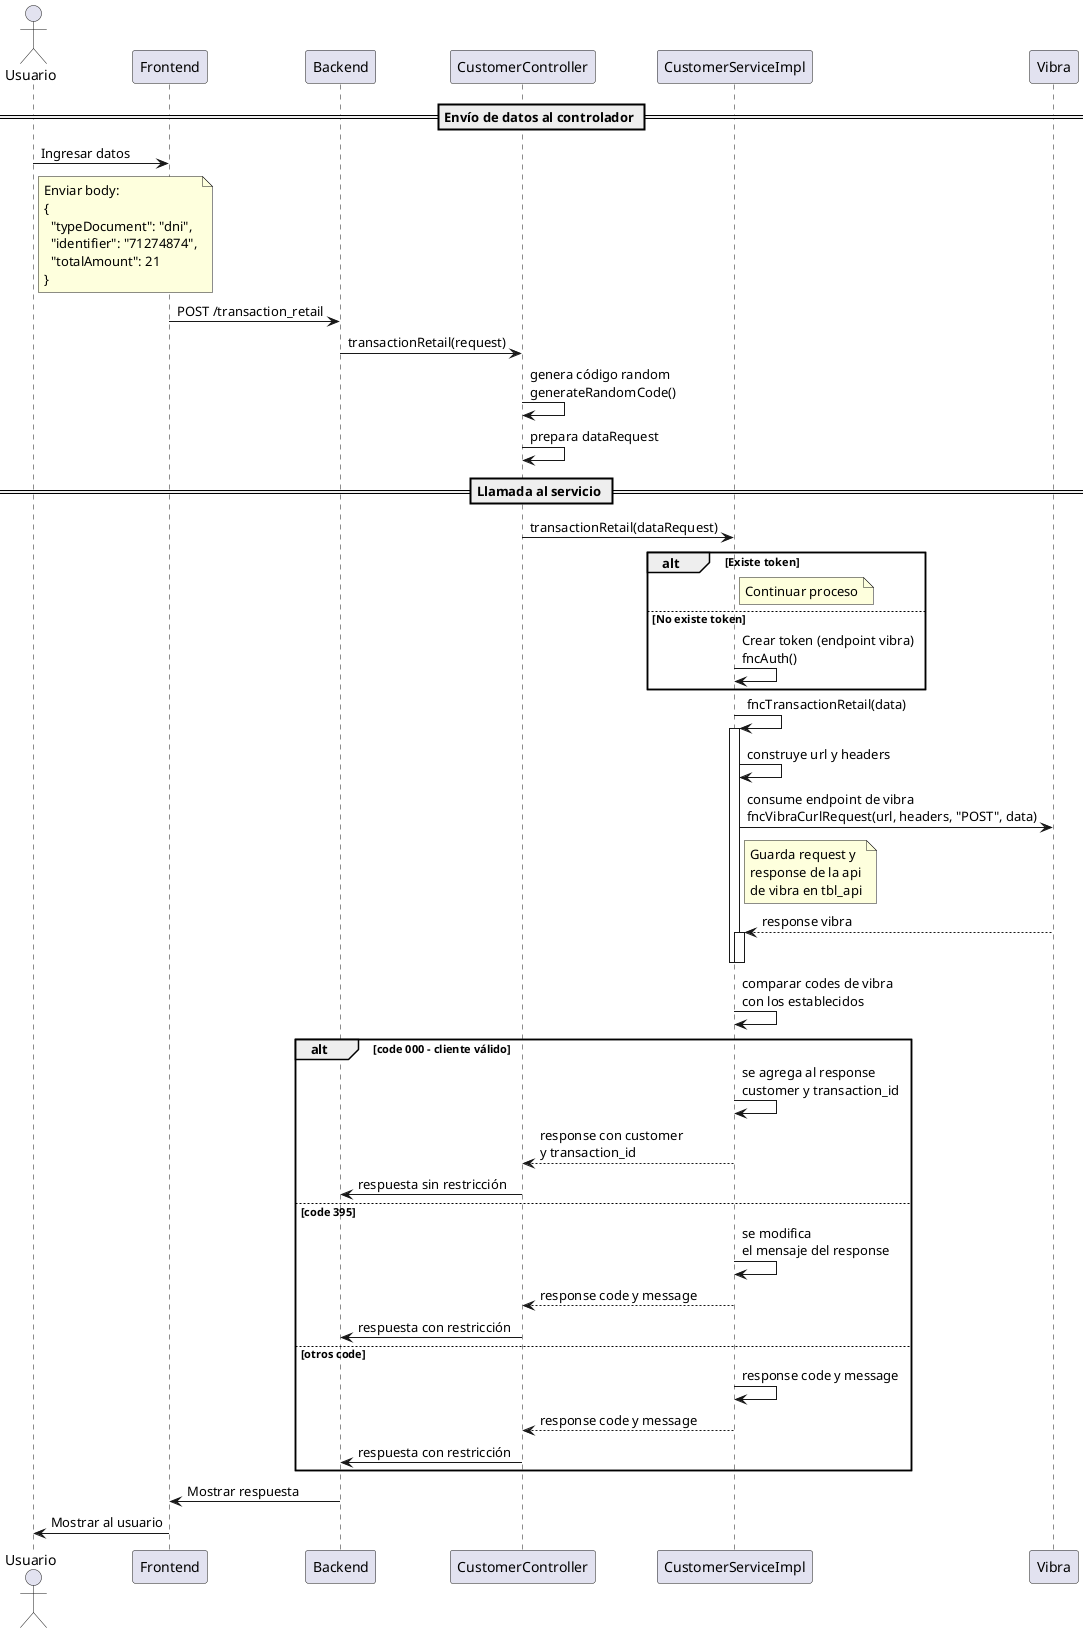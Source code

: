 @startuml transaction_retail
actor Usuario
participant Frontend
participant Backend
participant CustomerController
participant CustomerServiceImpl
participant Vibra

== Envío de datos al controlador ==
Usuario -> Frontend : Ingresar datos
note right of Usuario
  Enviar body:
  {
    "typeDocument": "dni",
    "identifier": "71274874",
    "totalAmount": 21
  }
end note
Frontend -> Backend : POST /transaction_retail
Backend -> CustomerController : transactionRetail(request)
CustomerController -> CustomerController : genera código random\ngenerateRandomCode()
CustomerController -> CustomerController : prepara dataRequest

== Llamada al servicio ==
CustomerController -> CustomerServiceImpl : transactionRetail(dataRequest)

alt Existe token
  note right of CustomerServiceImpl
      Continuar proceso
  end note
else No existe token
  CustomerServiceImpl -> CustomerServiceImpl : Crear token (endpoint vibra)\nfncAuth()
end

CustomerServiceImpl -> CustomerServiceImpl : fncTransactionRetail(data)
activate CustomerServiceImpl
    CustomerServiceImpl -> CustomerServiceImpl : construye url y headers
    CustomerServiceImpl -> Vibra : consume endpoint de vibra\nfncVibraCurlRequest(url, headers, "POST", data)
    note right of CustomerServiceImpl
      Guarda request y
      response de la api
      de vibra en tbl_api
    end note
    Vibra --> CustomerServiceImpl : response vibra
    activate CustomerServiceImpl
    deactivate CustomerServiceImpl
deactivate CustomerServiceImpl

CustomerServiceImpl -> CustomerServiceImpl : comparar codes de vibra\ncon los establecidos

alt code 000 - cliente válido
  CustomerServiceImpl -> CustomerServiceImpl : se agrega al response\ncustomer y transaction_id 
  CustomerServiceImpl --> CustomerController : response con customer\ny transaction_id
  CustomerController -> Backend : respuesta sin restricción
else code 395
  CustomerServiceImpl -> CustomerServiceImpl : se modifica\nel mensaje del response
  CustomerServiceImpl --> CustomerController : response code y message
  CustomerController -> Backend : respuesta con restricción
else otros code
  CustomerServiceImpl -> CustomerServiceImpl : response code y message
  CustomerServiceImpl --> CustomerController : response code y message
  CustomerController -> Backend : respuesta con restricción
end

Backend -> Frontend : Mostrar respuesta
Frontend -> Usuario : Mostrar al usuario
@enduml